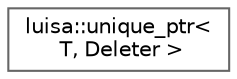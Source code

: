 digraph "类继承关系图"
{
 // LATEX_PDF_SIZE
  bgcolor="transparent";
  edge [fontname=Helvetica,fontsize=10,labelfontname=Helvetica,labelfontsize=10];
  node [fontname=Helvetica,fontsize=10,shape=box,height=0.2,width=0.4];
  rankdir="LR";
  Node0 [id="Node000000",label="luisa::unique_ptr\<\l T, Deleter \>",height=0.2,width=0.4,color="grey40", fillcolor="white", style="filled",URL="$classluisa_1_1unique__ptr.html",tooltip=" "];
}

